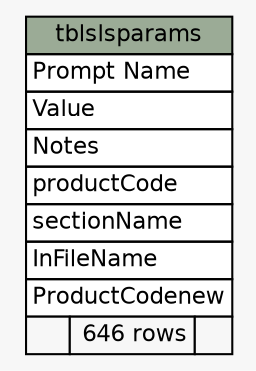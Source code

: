// dot 2.2.1 on Windows 10 10.0
// SchemaSpy rev 590
digraph "tblslsparams" {
  graph [
    rankdir="RL"
    bgcolor="#f7f7f7"
    nodesep="0.18"
    ranksep="0.46"
    fontname="Helvetica"
    fontsize="11"
  ];
  node [
    fontname="Helvetica"
    fontsize="11"
    shape="plaintext"
  ];
  edge [
    arrowsize="0.8"
  ];
  "tblslsparams" [
    label=<
    <TABLE BORDER="0" CELLBORDER="1" CELLSPACING="0" BGCOLOR="#ffffff">
      <TR><TD COLSPAN="3" BGCOLOR="#9bab96" ALIGN="CENTER">tblslsparams</TD></TR>
      <TR><TD PORT="Prompt Name" COLSPAN="3" ALIGN="LEFT">Prompt Name</TD></TR>
      <TR><TD PORT="Value" COLSPAN="3" ALIGN="LEFT">Value</TD></TR>
      <TR><TD PORT="Notes" COLSPAN="3" ALIGN="LEFT">Notes</TD></TR>
      <TR><TD PORT="productCode" COLSPAN="3" ALIGN="LEFT">productCode</TD></TR>
      <TR><TD PORT="sectionName" COLSPAN="3" ALIGN="LEFT">sectionName</TD></TR>
      <TR><TD PORT="InFileName" COLSPAN="3" ALIGN="LEFT">InFileName</TD></TR>
      <TR><TD PORT="ProductCodenew" COLSPAN="3" ALIGN="LEFT">ProductCodenew</TD></TR>
      <TR><TD ALIGN="LEFT" BGCOLOR="#f7f7f7">  </TD><TD ALIGN="RIGHT" BGCOLOR="#f7f7f7">646 rows</TD><TD ALIGN="RIGHT" BGCOLOR="#f7f7f7">  </TD></TR>
    </TABLE>>
    URL="tables/tblslsparams.html"
    tooltip="tblslsparams"
  ];
}
